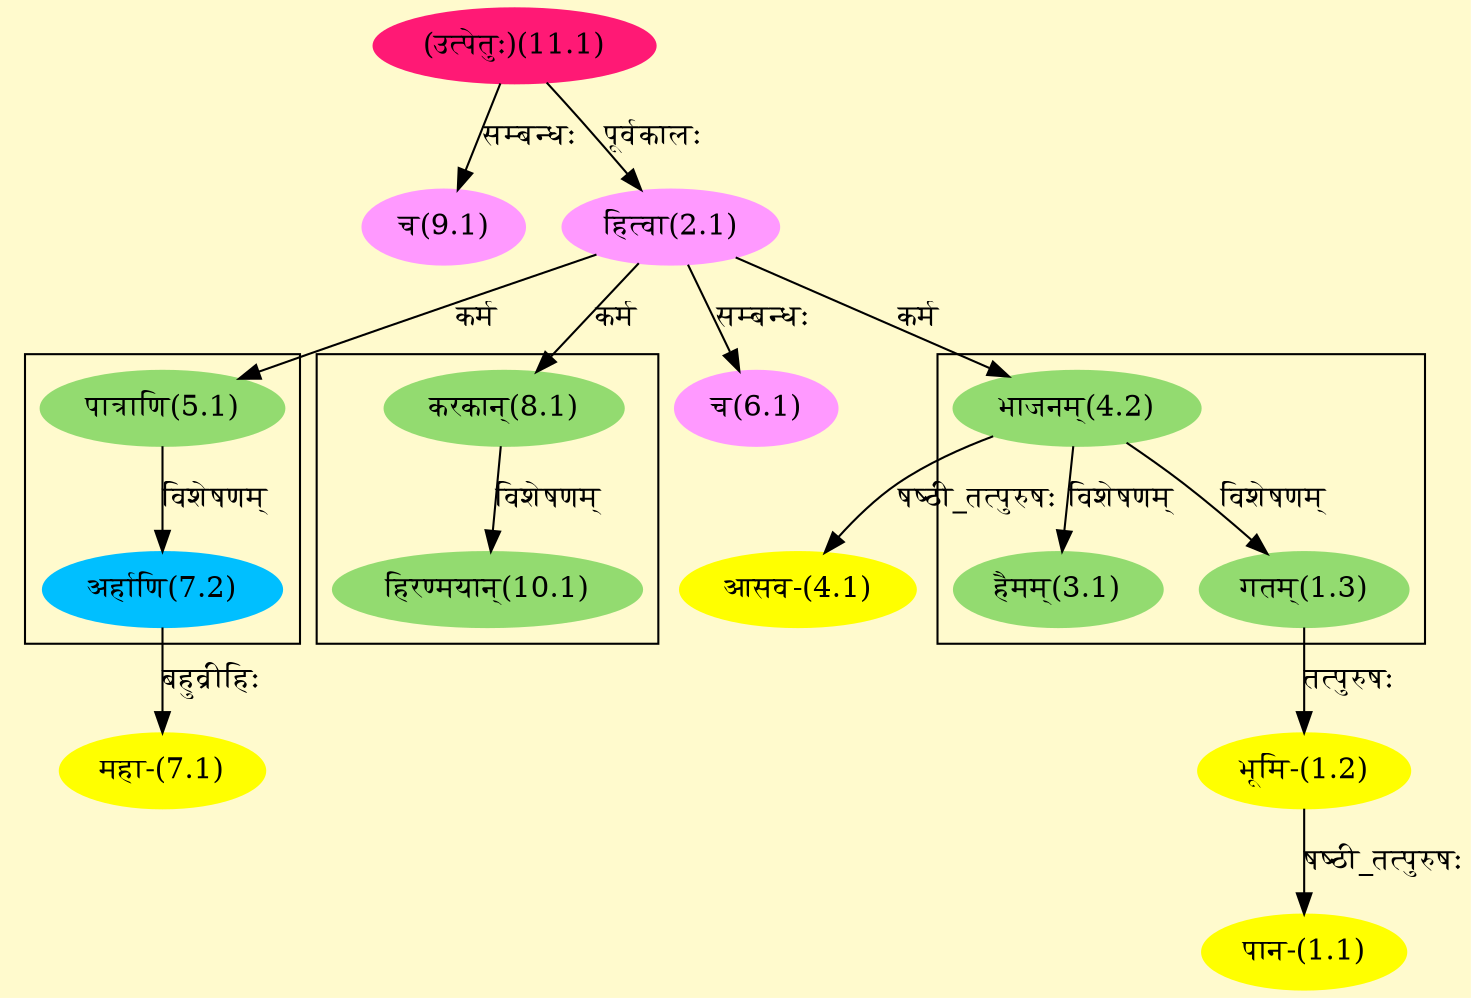 digraph G{
rankdir=BT;
 compound=true;
 bgcolor="lemonchiffon1";

subgraph cluster_1{
Node1_3 [style=filled, color="#93DB70" label = "गतम्(1.3)"]
Node4_2 [style=filled, color="#93DB70" label = "भाजनम्(4.2)"]
Node3_1 [style=filled, color="#93DB70" label = "हैमम्(3.1)"]

}

subgraph cluster_2{
Node7_2 [style=filled, color="#00BFFF" label = "अर्हाणि(7.2)"]
Node5_1 [style=filled, color="#93DB70" label = "पात्राणि(5.1)"]

}

subgraph cluster_3{
Node10_1 [style=filled, color="#93DB70" label = "हिरण्मयान्(10.1)"]
Node8_1 [style=filled, color="#93DB70" label = "करकान्(8.1)"]

}
Node1_1 [style=filled, color="#FFFF00" label = "पान-(1.1)"]
Node1_2 [style=filled, color="#FFFF00" label = "भूमि-(1.2)"]
Node1_3 [style=filled, color="#93DB70" label = "गतम्(1.3)"]
Node2_1 [style=filled, color="#FF99FF" label = "हित्वा(2.1)"]
Node11_1 [style=filled, color="#FF1975" label = "(उत्पेतुः)(11.1)"]
Node4_1 [style=filled, color="#FFFF00" label = "आसव-(4.1)"]
Node4_2 [style=filled, color="#93DB70" label = "भाजनम्(4.2)"]
Node5_1 [style=filled, color="#93DB70" label = "पात्राणि(5.1)"]
Node6_1 [style=filled, color="#FF99FF" label = "च(6.1)"]
Node7_1 [style=filled, color="#FFFF00" label = "महा-(7.1)"]
Node7_2 [style=filled, color="#00BFFF" label = "अर्हाणि(7.2)"]
Node8_1 [style=filled, color="#93DB70" label = "करकान्(8.1)"]
Node9_1 [style=filled, color="#FF99FF" label = "च(9.1)"]
/* Start of Relations section */

Node1_1 -> Node1_2 [  label="षष्ठी_तत्पुरुषः"  dir="back" ]
Node1_2 -> Node1_3 [  label="तत्पुरुषः"  dir="back" ]
Node1_3 -> Node4_2 [  label="विशेषणम्"  dir="back" ]
Node2_1 -> Node11_1 [  label="पूर्वकालः"  dir="back" ]
Node3_1 -> Node4_2 [  label="विशेषणम्"  dir="back" ]
Node4_1 -> Node4_2 [  label="षष्ठी_तत्पुरुषः"  dir="back" ]
Node4_2 -> Node2_1 [  label="कर्म"  dir="back" ]
Node5_1 -> Node2_1 [  label="कर्म"  dir="back" ]
Node6_1 -> Node2_1 [  label="सम्बन्धः"  dir="back" ]
Node7_1 -> Node7_2 [  label="बहुव्रीहिः"  dir="back" ]
Node7_2 -> Node5_1 [  label="विशेषणम्"  dir="back" ]
Node8_1 -> Node2_1 [  label="कर्म"  dir="back" ]
Node9_1 -> Node11_1 [  label="सम्बन्धः"  dir="back" ]
Node10_1 -> Node8_1 [  label="विशेषणम्"  dir="back" ]
}
